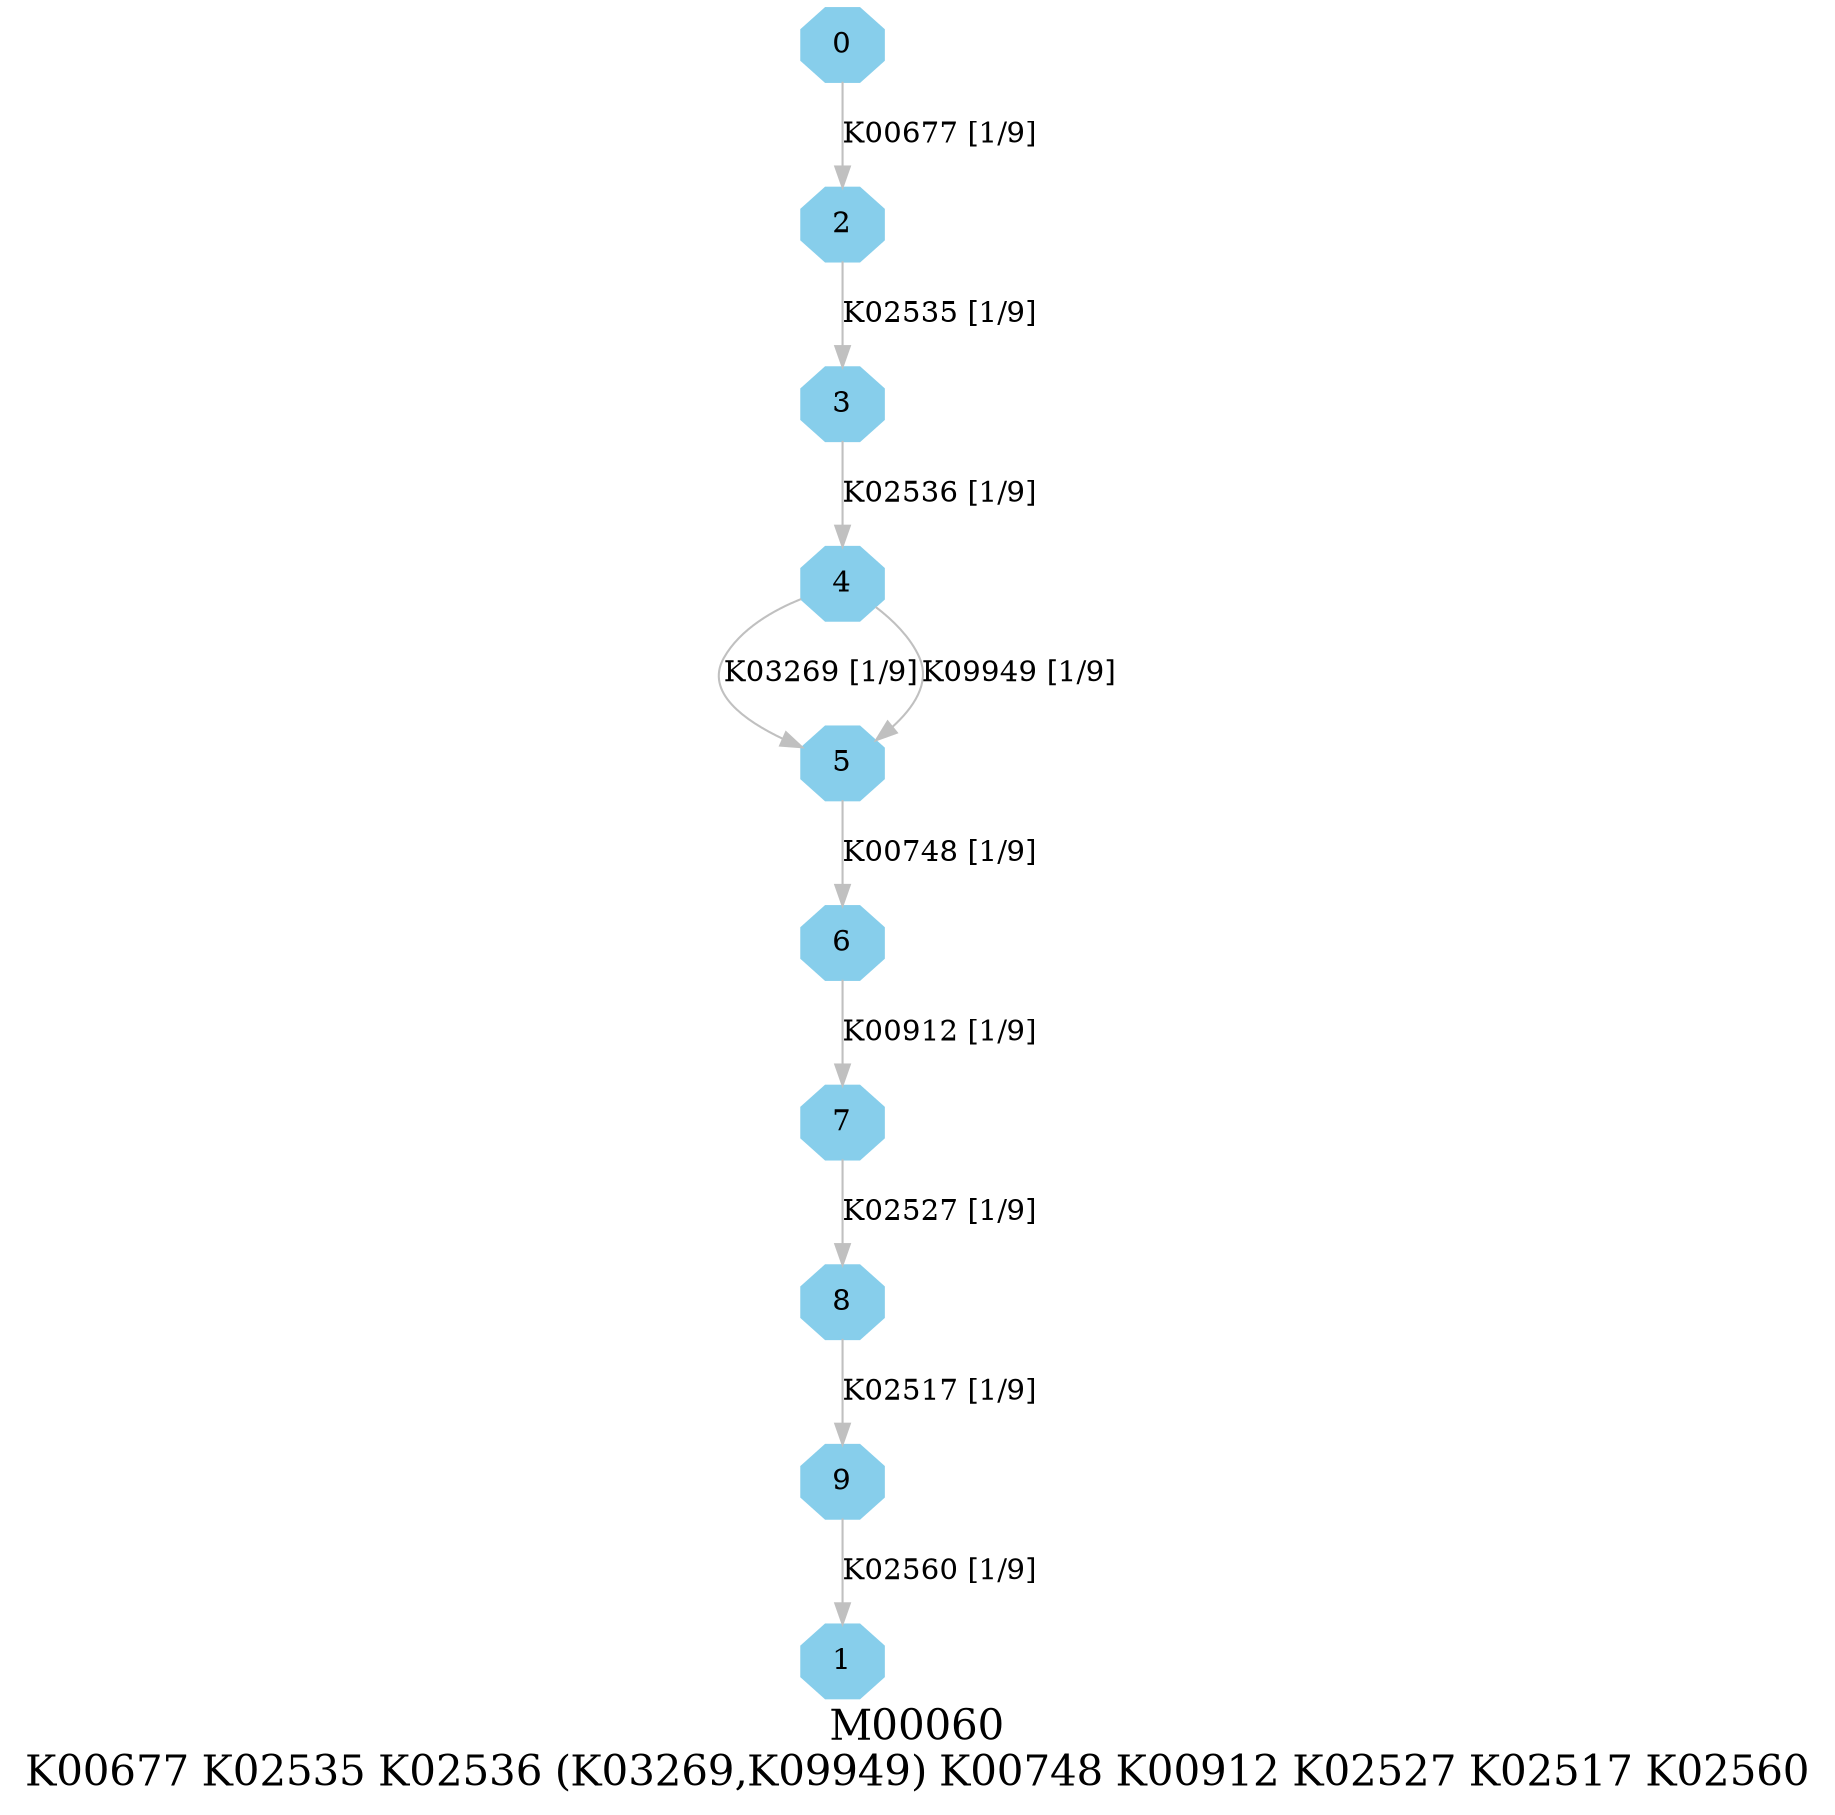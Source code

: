 digraph G {
graph [label="M00060
K00677 K02535 K02536 (K03269,K09949) K00748 K00912 K02527 K02517 K02560",fontsize=20];
node [shape=box,style=filled];
edge [len=3,color=grey];
{node [width=.3,height=.3,shape=octagon,style=filled,color=skyblue] 0 1 2 3 4 5 6 7 8 9 }
0 -> 2 [label="K00677 [1/9]"];
2 -> 3 [label="K02535 [1/9]"];
3 -> 4 [label="K02536 [1/9]"];
4 -> 5 [label="K03269 [1/9]"];
4 -> 5 [label="K09949 [1/9]"];
5 -> 6 [label="K00748 [1/9]"];
6 -> 7 [label="K00912 [1/9]"];
7 -> 8 [label="K02527 [1/9]"];
8 -> 9 [label="K02517 [1/9]"];
9 -> 1 [label="K02560 [1/9]"];
}